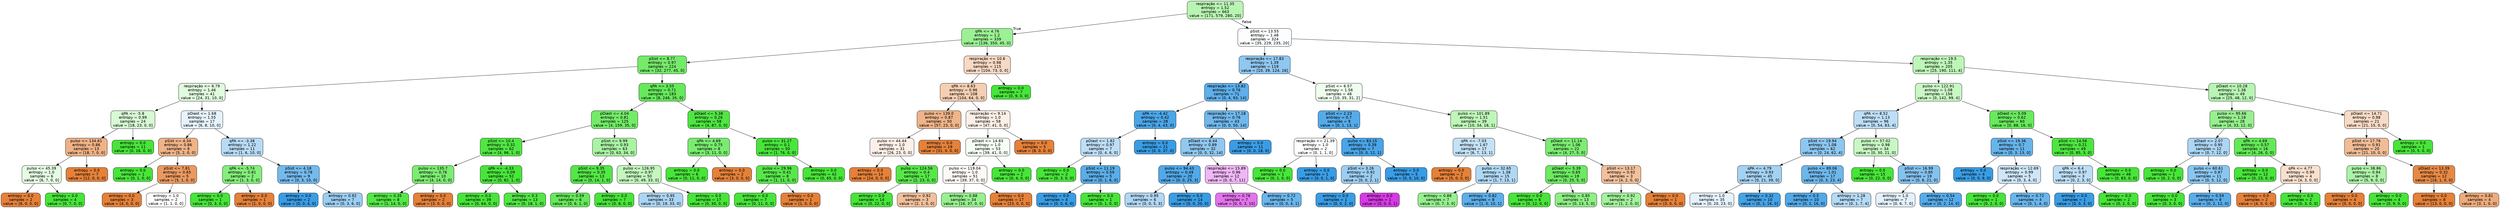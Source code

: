 digraph Tree {
node [shape=box, style="filled, rounded", color="black", fontname="helvetica"] ;
edge [fontname="helvetica"] ;
0 [label="respiração <= 11.35\nentropy = 1.52\nsamples = 663\nvalue = [171, 579, 280, 20]", fillcolor="#b8f5b2"] ;
1 [label="qPA <= 4.76\nentropy = 1.2\nsamples = 339\nvalue = [136, 350, 45, 0]", fillcolor="#9bf194"] ;
0 -> 1 [labeldistance=2.5, labelangle=45, headlabel="True"] ;
2 [label="pSist <= 8.77\nentropy = 0.97\nsamples = 224\nvalue = [32, 277, 45, 0]", fillcolor="#75eb6a"] ;
1 -> 2 ;
3 [label="respiração <= 6.79\nentropy = 1.46\nsamples = 41\nvalue = [24, 31, 10, 0]", fillcolor="#e0fbdd"] ;
2 -> 3 ;
4 [label="qPA <= -5.8\nentropy = 0.99\nsamples = 24\nvalue = [18, 23, 0, 0]", fillcolor="#d7f9d4"] ;
3 -> 4 ;
5 [label="pulso <= 134.61\nentropy = 0.86\nsamples = 13\nvalue = [18, 7, 0, 0]", fillcolor="#efb286"] ;
4 -> 5 ;
6 [label="pulso <= 45.39\nentropy = 1.0\nsamples = 6\nvalue = [6, 7, 0, 0]", fillcolor="#e5fbe3"] ;
5 -> 6 ;
7 [label="entropy = 0.0\nsamples = 2\nvalue = [6, 0, 0, 0]", fillcolor="#e58139"] ;
6 -> 7 ;
8 [label="entropy = 0.0\nsamples = 4\nvalue = [0, 7, 0, 0]", fillcolor="#47e539"] ;
6 -> 8 ;
9 [label="entropy = 0.0\nsamples = 7\nvalue = [12, 0, 0, 0]", fillcolor="#e58139"] ;
5 -> 9 ;
10 [label="entropy = 0.0\nsamples = 11\nvalue = [0, 16, 0, 0]", fillcolor="#47e539"] ;
4 -> 10 ;
11 [label="pDiast <= 1.68\nentropy = 1.55\nsamples = 17\nvalue = [6, 8, 10, 0]", fillcolor="#e6f3fc"] ;
3 -> 11 ;
12 [label="pSist <= 4.34\nentropy = 0.86\nsamples = 6\nvalue = [5, 2, 0, 0]", fillcolor="#efb388"] ;
11 -> 12 ;
13 [label="entropy = 0.0\nsamples = 1\nvalue = [0, 1, 0, 0]", fillcolor="#47e539"] ;
12 -> 13 ;
14 [label="pSist <= 7.81\nentropy = 0.65\nsamples = 5\nvalue = [5, 1, 0, 0]", fillcolor="#ea9a61"] ;
12 -> 14 ;
15 [label="entropy = 0.0\nsamples = 3\nvalue = [4, 0, 0, 0]", fillcolor="#e58139"] ;
14 -> 15 ;
16 [label="entropy = 1.0\nsamples = 2\nvalue = [1, 1, 0, 0]", fillcolor="#ffffff"] ;
14 -> 16 ;
17 [label="qPA <= -3.38\nentropy = 1.22\nsamples = 11\nvalue = [1, 6, 10, 0]", fillcolor="#b7dbf6"] ;
11 -> 17 ;
18 [label="qPA <= -5.74\nentropy = 0.81\nsamples = 2\nvalue = [1, 3, 0, 0]", fillcolor="#84ee7b"] ;
17 -> 18 ;
19 [label="entropy = 0.0\nsamples = 1\nvalue = [0, 3, 0, 0]", fillcolor="#47e539"] ;
18 -> 19 ;
20 [label="entropy = 0.0\nsamples = 1\nvalue = [1, 0, 0, 0]", fillcolor="#e58139"] ;
18 -> 20 ;
21 [label="pSist <= 4.18\nentropy = 0.78\nsamples = 9\nvalue = [0, 3, 10, 0]", fillcolor="#74baed"] ;
17 -> 21 ;
22 [label="entropy = 0.0\nsamples = 2\nvalue = [0, 0, 4, 0]", fillcolor="#399de5"] ;
21 -> 22 ;
23 [label="entropy = 0.92\nsamples = 7\nvalue = [0, 3, 6, 0]", fillcolor="#9ccef2"] ;
21 -> 23 ;
24 [label="qPA <= 3.55\nentropy = 0.71\nsamples = 183\nvalue = [8, 246, 35, 0]", fillcolor="#66e95b"] ;
2 -> 24 ;
25 [label="pDiast <= 4.04\nentropy = 0.81\nsamples = 125\nvalue = [4, 159, 35, 0]", fillcolor="#73eb68"] ;
24 -> 25 ;
26 [label="pSist <= 10.4\nentropy = 0.32\nsamples = 62\nvalue = [4, 96, 1, 0]", fillcolor="#50e643"] ;
25 -> 26 ;
27 [label="pulso <= 135.7\nentropy = 0.76\nsamples = 10\nvalue = [4, 14, 0, 0]", fillcolor="#7cec72"] ;
26 -> 27 ;
28 [label="entropy = 0.35\nsamples = 8\nvalue = [1, 14, 0, 0]", fillcolor="#54e747"] ;
27 -> 28 ;
29 [label="entropy = 0.0\nsamples = 2\nvalue = [3, 0, 0, 0]", fillcolor="#e58139"] ;
27 -> 29 ;
30 [label="qPA <= -4.33\nentropy = 0.09\nsamples = 52\nvalue = [0, 82, 1, 0]", fillcolor="#49e53b"] ;
26 -> 30 ;
31 [label="entropy = 0.0\nsamples = 39\nvalue = [0, 64, 0, 0]", fillcolor="#47e539"] ;
30 -> 31 ;
32 [label="entropy = 0.3\nsamples = 13\nvalue = [0, 18, 1, 0]", fillcolor="#51e644"] ;
30 -> 32 ;
33 [label="pSist <= 9.99\nentropy = 0.93\nsamples = 63\nvalue = [0, 63, 34, 0]", fillcolor="#aaf3a4"] ;
25 -> 33 ;
34 [label="pSist <= 9.35\nentropy = 0.35\nsamples = 13\nvalue = [0, 14, 1, 0]", fillcolor="#54e747"] ;
33 -> 34 ;
35 [label="entropy = 0.59\nsamples = 6\nvalue = [0, 6, 1, 0]", fillcolor="#66e95a"] ;
34 -> 35 ;
36 [label="entropy = 0.0\nsamples = 7\nvalue = [0, 8, 0, 0]", fillcolor="#47e539"] ;
34 -> 36 ;
37 [label="pulso <= 126.95\nentropy = 0.97\nsamples = 50\nvalue = [0, 49, 33, 0]", fillcolor="#c3f7be"] ;
33 -> 37 ;
38 [label="entropy = 0.95\nsamples = 33\nvalue = [0, 19, 33, 0]", fillcolor="#abd5f4"] ;
37 -> 38 ;
39 [label="entropy = 0.0\nsamples = 17\nvalue = [0, 30, 0, 0]", fillcolor="#47e539"] ;
37 -> 39 ;
40 [label="pDiast <= 5.38\nentropy = 0.26\nsamples = 58\nvalue = [4, 87, 0, 0]", fillcolor="#4fe642"] ;
24 -> 40 ;
41 [label="qPA <= 4.69\nentropy = 0.75\nsamples = 8\nvalue = [3, 11, 0, 0]", fillcolor="#79ec6f"] ;
40 -> 41 ;
42 [label="entropy = 0.0\nsamples = 6\nvalue = [0, 11, 0, 0]", fillcolor="#47e539"] ;
41 -> 42 ;
43 [label="entropy = 0.0\nsamples = 2\nvalue = [3, 0, 0, 0]", fillcolor="#e58139"] ;
41 -> 43 ;
44 [label="pulso <= 31.27\nentropy = 0.1\nsamples = 50\nvalue = [1, 76, 0, 0]", fillcolor="#49e53c"] ;
40 -> 44 ;
45 [label="pulso <= 29.96\nentropy = 0.41\nsamples = 8\nvalue = [1, 11, 0, 0]", fillcolor="#58e74b"] ;
44 -> 45 ;
46 [label="entropy = 0.0\nsamples = 7\nvalue = [0, 11, 0, 0]", fillcolor="#47e539"] ;
45 -> 46 ;
47 [label="entropy = 0.0\nsamples = 1\nvalue = [1, 0, 0, 0]", fillcolor="#e58139"] ;
45 -> 47 ;
48 [label="entropy = 0.0\nsamples = 42\nvalue = [0, 65, 0, 0]", fillcolor="#47e539"] ;
44 -> 48 ;
49 [label="respiração <= 10.6\nentropy = 0.98\nsamples = 115\nvalue = [104, 73, 0, 0]", fillcolor="#f7d9c4"] ;
1 -> 49 ;
50 [label="qPA <= 8.63\nentropy = 0.96\nsamples = 108\nvalue = [104, 64, 0, 0]", fillcolor="#f5cfb3"] ;
49 -> 50 ;
51 [label="pulso <= 139.0\nentropy = 0.87\nsamples = 50\nvalue = [57, 23, 0, 0]", fillcolor="#efb489"] ;
50 -> 51 ;
52 [label="pulso <= 44.44\nentropy = 1.0\nsamples = 31\nvalue = [26, 23, 0, 0]", fillcolor="#fcf0e8"] ;
51 -> 52 ;
53 [label="entropy = 0.0\nsamples = 14\nvalue = [24, 0, 0, 0]", fillcolor="#e58139"] ;
52 -> 53 ;
54 [label="pulso <= 124.56\nentropy = 0.4\nsamples = 17\nvalue = [2, 23, 0, 0]", fillcolor="#57e74a"] ;
52 -> 54 ;
55 [label="entropy = 0.0\nsamples = 14\nvalue = [0, 22, 0, 0]", fillcolor="#47e539"] ;
54 -> 55 ;
56 [label="entropy = 0.92\nsamples = 3\nvalue = [2, 1, 0, 0]", fillcolor="#f2c09c"] ;
54 -> 56 ;
57 [label="entropy = 0.0\nsamples = 19\nvalue = [31, 0, 0, 0]", fillcolor="#e58139"] ;
51 -> 57 ;
58 [label="respiração <= 9.14\nentropy = 1.0\nsamples = 58\nvalue = [47, 41, 0, 0]", fillcolor="#fcefe6"] ;
50 -> 58 ;
59 [label="pDiast <= 14.83\nentropy = 1.0\nsamples = 53\nvalue = [39, 41, 0, 0]", fillcolor="#f6fef5"] ;
58 -> 59 ;
60 [label="pulso <= 119.04\nentropy = 1.0\nsamples = 51\nvalue = [39, 37, 0, 0]", fillcolor="#fef9f5"] ;
59 -> 60 ;
61 [label="entropy = 0.88\nsamples = 34\nvalue = [16, 37, 0, 0]", fillcolor="#97f08f"] ;
60 -> 61 ;
62 [label="entropy = 0.0\nsamples = 17\nvalue = [23, 0, 0, 0]", fillcolor="#e58139"] ;
60 -> 62 ;
63 [label="entropy = 0.0\nsamples = 2\nvalue = [0, 4, 0, 0]", fillcolor="#47e539"] ;
59 -> 63 ;
64 [label="entropy = 0.0\nsamples = 5\nvalue = [8, 0, 0, 0]", fillcolor="#e58139"] ;
58 -> 64 ;
65 [label="entropy = 0.0\nsamples = 7\nvalue = [0, 9, 0, 0]", fillcolor="#47e539"] ;
49 -> 65 ;
66 [label="pSist <= 13.55\nentropy = 1.48\nsamples = 324\nvalue = [35, 229, 235, 20]", fillcolor="#fbfdfe"] ;
0 -> 66 [labeldistance=2.5, labelangle=-45, headlabel="False"] ;
67 [label="respiração <= 17.83\nentropy = 1.39\nsamples = 119\nvalue = [10, 39, 124, 16]", fillcolor="#8fc7f0"] ;
66 -> 67 ;
68 [label="respiração <= 13.82\nentropy = 0.76\nsamples = 71\nvalue = [0, 4, 93, 14]", fillcolor="#5eafea"] ;
67 -> 68 ;
69 [label="qPA <= -4.42\nentropy = 0.42\nsamples = 28\nvalue = [0, 4, 43, 0]", fillcolor="#4ba6e7"] ;
68 -> 69 ;
70 [label="pDiast <= 1.82\nentropy = 0.97\nsamples = 7\nvalue = [0, 4, 6, 0]", fillcolor="#bddef6"] ;
69 -> 70 ;
71 [label="entropy = 0.0\nsamples = 2\nvalue = [0, 3, 0, 0]", fillcolor="#47e539"] ;
70 -> 71 ;
72 [label="pSist <= 11.19\nentropy = 0.59\nsamples = 5\nvalue = [0, 1, 6, 0]", fillcolor="#5aade9"] ;
70 -> 72 ;
73 [label="entropy = 0.0\nsamples = 4\nvalue = [0, 0, 6, 0]", fillcolor="#399de5"] ;
72 -> 73 ;
74 [label="entropy = 0.0\nsamples = 1\nvalue = [0, 1, 0, 0]", fillcolor="#47e539"] ;
72 -> 74 ;
75 [label="entropy = 0.0\nsamples = 21\nvalue = [0, 0, 37, 0]", fillcolor="#399de5"] ;
69 -> 75 ;
76 [label="respiração <= 17.18\nentropy = 0.76\nsamples = 43\nvalue = [0, 0, 50, 14]", fillcolor="#70b8ec"] ;
68 -> 76 ;
77 [label="pDiast <= 6.44\nentropy = 0.89\nsamples = 32\nvalue = [0, 0, 32, 14]", fillcolor="#90c8f0"] ;
76 -> 77 ;
78 [label="pulso <= 94.43\nentropy = 0.49\nsamples = 20\nvalue = [0, 0, 25, 3]", fillcolor="#51a9e8"] ;
77 -> 78 ;
79 [label="entropy = 0.95\nsamples = 6\nvalue = [0, 0, 5, 3]", fillcolor="#b0d8f5"] ;
78 -> 79 ;
80 [label="entropy = 0.0\nsamples = 14\nvalue = [0, 0, 20, 0]", fillcolor="#399de5"] ;
78 -> 80 ;
81 [label="respiração <= 15.89\nentropy = 0.96\nsamples = 12\nvalue = [0, 0, 7, 11]", fillcolor="#f0b7f6"] ;
77 -> 81 ;
82 [label="entropy = 0.78\nsamples = 7\nvalue = [0, 0, 3, 10]", fillcolor="#e374ed"] ;
81 -> 82 ;
83 [label="entropy = 0.72\nsamples = 5\nvalue = [0, 0, 4, 1]", fillcolor="#6ab6ec"] ;
81 -> 83 ;
84 [label="entropy = 0.0\nsamples = 11\nvalue = [0, 0, 18, 0]", fillcolor="#399de5"] ;
76 -> 84 ;
85 [label="pSist <= 6.57\nentropy = 1.56\nsamples = 48\nvalue = [10, 35, 31, 2]", fillcolor="#effdee"] ;
67 -> 85 ;
86 [label="pSist <= 2.23\nentropy = 0.7\nsamples = 9\nvalue = [0, 1, 13, 1]", fillcolor="#55abe9"] ;
85 -> 86 ;
87 [label="respiração <= 21.39\nentropy = 1.0\nsamples = 2\nvalue = [0, 1, 1, 0]", fillcolor="#ffffff"] ;
86 -> 87 ;
88 [label="entropy = 0.0\nsamples = 1\nvalue = [0, 1, 0, 0]", fillcolor="#47e539"] ;
87 -> 88 ;
89 [label="entropy = 0.0\nsamples = 1\nvalue = [0, 0, 1, 0]", fillcolor="#399de5"] ;
87 -> 89 ;
90 [label="pulso <= 83.15\nentropy = 0.39\nsamples = 7\nvalue = [0, 0, 12, 1]", fillcolor="#49a5e7"] ;
86 -> 90 ;
91 [label="pSist <= 3.26\nentropy = 0.92\nsamples = 2\nvalue = [0, 0, 2, 1]", fillcolor="#9ccef2"] ;
90 -> 91 ;
92 [label="entropy = 0.0\nsamples = 1\nvalue = [0, 0, 2, 0]", fillcolor="#399de5"] ;
91 -> 92 ;
93 [label="entropy = 0.0\nsamples = 1\nvalue = [0, 0, 0, 1]", fillcolor="#d739e5"] ;
91 -> 93 ;
94 [label="entropy = 0.0\nsamples = 5\nvalue = [0, 0, 10, 0]", fillcolor="#399de5"] ;
90 -> 94 ;
95 [label="pulso <= 101.89\nentropy = 1.51\nsamples = 39\nvalue = [10, 34, 18, 1]", fillcolor="#bef6b9"] ;
85 -> 95 ;
96 [label="qPA <= -7.03\nentropy = 1.67\nsamples = 17\nvalue = [6, 7, 13, 1]", fillcolor="#c4e2f7"] ;
95 -> 96 ;
97 [label="entropy = 0.0\nsamples = 2\nvalue = [5, 0, 0, 0]", fillcolor="#e58139"] ;
96 -> 97 ;
98 [label="pulso <= 32.65\nentropy = 1.38\nsamples = 15\nvalue = [1, 7, 13, 1]", fillcolor="#b0d8f5"] ;
96 -> 98 ;
99 [label="entropy = 0.88\nsamples = 7\nvalue = [0, 7, 3, 0]", fillcolor="#96f08e"] ;
98 -> 99 ;
100 [label="entropy = 0.82\nsamples = 8\nvalue = [1, 0, 10, 1]", fillcolor="#5dafea"] ;
98 -> 100 ;
101 [label="pDiast <= 11.14\nentropy = 1.06\nsamples = 22\nvalue = [4, 27, 5, 0]", fillcolor="#7ced72"] ;
95 -> 101 ;
102 [label="pDiast <= 5.39\nentropy = 0.65\nsamples = 19\nvalue = [0, 25, 5, 0]", fillcolor="#6cea61"] ;
101 -> 102 ;
103 [label="entropy = 0.0\nsamples = 6\nvalue = [0, 12, 0, 0]", fillcolor="#47e539"] ;
102 -> 103 ;
104 [label="entropy = 0.85\nsamples = 13\nvalue = [0, 13, 5, 0]", fillcolor="#8eef85"] ;
102 -> 104 ;
105 [label="pSist <= 13.17\nentropy = 0.92\nsamples = 3\nvalue = [4, 2, 0, 0]", fillcolor="#f2c09c"] ;
101 -> 105 ;
106 [label="entropy = 0.92\nsamples = 2\nvalue = [1, 2, 0, 0]", fillcolor="#a3f29c"] ;
105 -> 106 ;
107 [label="entropy = 0.0\nsamples = 1\nvalue = [3, 0, 0, 0]", fillcolor="#e58139"] ;
105 -> 107 ;
108 [label="respiração <= 19.5\nentropy = 1.35\nsamples = 205\nvalue = [25, 190, 111, 4]", fillcolor="#bdf6b8"] ;
66 -> 108 ;
109 [label="pulso <= 122.91\nentropy = 1.08\nsamples = 156\nvalue = [0, 142, 99, 4]", fillcolor="#c9f7c5"] ;
108 -> 109 ;
110 [label="qPA <= 8.52\nentropy = 1.13\nsamples = 96\nvalue = [0, 54, 83, 4]", fillcolor="#bddef6"] ;
109 -> 110 ;
111 [label="pSist <= 19.94\nentropy = 1.08\nsamples = 62\nvalue = [0, 24, 62, 4]", fillcolor="#8dc7f0"] ;
110 -> 111 ;
112 [label="qPA <= 4.79\nentropy = 0.93\nsamples = 45\nvalue = [0, 21, 39, 0]", fillcolor="#a4d2f3"] ;
111 -> 112 ;
113 [label="entropy = 1.0\nsamples = 35\nvalue = [0, 20, 23, 0]", fillcolor="#e5f2fc"] ;
112 -> 113 ;
114 [label="entropy = 0.32\nsamples = 10\nvalue = [0, 1, 16, 0]", fillcolor="#45a3e7"] ;
112 -> 114 ;
115 [label="pulso <= 89.06\nentropy = 1.01\nsamples = 17\nvalue = [0, 3, 23, 4]", fillcolor="#6eb7ec"] ;
111 -> 115 ;
116 [label="entropy = 0.5\nsamples = 10\nvalue = [0, 2, 16, 0]", fillcolor="#52a9e8"] ;
115 -> 116 ;
117 [label="entropy = 1.28\nsamples = 7\nvalue = [0, 1, 7, 4]", fillcolor="#b5daf5"] ;
115 -> 117 ;
118 [label="pulso <= 57.02\nentropy = 0.98\nsamples = 34\nvalue = [0, 30, 21, 0]", fillcolor="#c8f7c4"] ;
110 -> 118 ;
119 [label="entropy = 0.0\nsamples = 15\nvalue = [0, 22, 0, 0]", fillcolor="#47e539"] ;
118 -> 119 ;
120 [label="pSist <= 16.99\nentropy = 0.85\nsamples = 19\nvalue = [0, 8, 21, 0]", fillcolor="#84c2ef"] ;
118 -> 120 ;
121 [label="entropy = 1.0\nsamples = 7\nvalue = [0, 6, 7, 0]", fillcolor="#e3f1fb"] ;
120 -> 121 ;
122 [label="entropy = 0.54\nsamples = 12\nvalue = [0, 2, 14, 0]", fillcolor="#55abe9"] ;
120 -> 122 ;
123 [label="pDiast <= 5.09\nentropy = 0.62\nsamples = 60\nvalue = [0, 88, 16, 0]", fillcolor="#68ea5d"] ;
109 -> 123 ;
124 [label="pSist <= 19.36\nentropy = 0.7\nsamples = 11\nvalue = [0, 3, 13, 0]", fillcolor="#67b4eb"] ;
123 -> 124 ;
125 [label="entropy = 0.0\nsamples = 6\nvalue = [0, 0, 9, 0]", fillcolor="#399de5"] ;
124 -> 125 ;
126 [label="respiração <= 12.69\nentropy = 0.99\nsamples = 5\nvalue = [0, 3, 4, 0]", fillcolor="#cee6f8"] ;
124 -> 126 ;
127 [label="entropy = 0.0\nsamples = 1\nvalue = [0, 2, 0, 0]", fillcolor="#47e539"] ;
126 -> 127 ;
128 [label="entropy = 0.72\nsamples = 4\nvalue = [0, 1, 4, 0]", fillcolor="#6ab6ec"] ;
126 -> 128 ;
129 [label="pSist <= 14.56\nentropy = 0.21\nsamples = 49\nvalue = [0, 85, 3, 0]", fillcolor="#4de640"] ;
123 -> 129 ;
130 [label="qPA <= 6.4\nentropy = 0.97\nsamples = 3\nvalue = [0, 2, 3, 0]", fillcolor="#bddef6"] ;
129 -> 130 ;
131 [label="entropy = 0.0\nsamples = 1\nvalue = [0, 0, 3, 0]", fillcolor="#399de5"] ;
130 -> 131 ;
132 [label="entropy = 0.0\nsamples = 2\nvalue = [0, 2, 0, 0]", fillcolor="#47e539"] ;
130 -> 132 ;
133 [label="entropy = 0.0\nsamples = 46\nvalue = [0, 83, 0, 0]", fillcolor="#47e539"] ;
129 -> 133 ;
134 [label="pDiast <= 10.28\nentropy = 1.38\nsamples = 49\nvalue = [25, 48, 12, 0]", fillcolor="#b8f5b3"] ;
108 -> 134 ;
135 [label="pulso <= 95.66\nentropy = 1.18\nsamples = 28\nvalue = [4, 33, 12, 0]", fillcolor="#97f08f"] ;
134 -> 135 ;
136 [label="pDiast <= 2.07\nentropy = 0.95\nsamples = 12\nvalue = [0, 7, 12, 0]", fillcolor="#acd6f4"] ;
135 -> 136 ;
137 [label="entropy = 0.0\nsamples = 1\nvalue = [0, 2, 0, 0]", fillcolor="#47e539"] ;
136 -> 137 ;
138 [label="pulso <= 60.61\nentropy = 0.87\nsamples = 11\nvalue = [0, 5, 12, 0]", fillcolor="#8bc6f0"] ;
136 -> 138 ;
139 [label="entropy = 0.0\nsamples = 3\nvalue = [0, 3, 0, 0]", fillcolor="#47e539"] ;
138 -> 139 ;
140 [label="entropy = 0.59\nsamples = 8\nvalue = [0, 2, 12, 0]", fillcolor="#5aade9"] ;
138 -> 140 ;
141 [label="qPA <= 4.69\nentropy = 0.57\nsamples = 16\nvalue = [4, 26, 0, 0]", fillcolor="#63e957"] ;
135 -> 141 ;
142 [label="entropy = 0.0\nsamples = 12\nvalue = [0, 23, 0, 0]", fillcolor="#47e539"] ;
141 -> 142 ;
143 [label="qPA <= 4.77\nentropy = 0.99\nsamples = 4\nvalue = [4, 3, 0, 0]", fillcolor="#f8e0ce"] ;
141 -> 143 ;
144 [label="entropy = 0.0\nsamples = 2\nvalue = [4, 0, 0, 0]", fillcolor="#e58139"] ;
143 -> 144 ;
145 [label="entropy = 0.0\nsamples = 2\nvalue = [0, 3, 0, 0]", fillcolor="#47e539"] ;
143 -> 145 ;
146 [label="pDiast <= 14.71\nentropy = 0.98\nsamples = 21\nvalue = [21, 15, 0, 0]", fillcolor="#f8dbc6"] ;
134 -> 146 ;
147 [label="pSist <= 17.76\nentropy = 0.91\nsamples = 20\nvalue = [21, 10, 0, 0]", fillcolor="#f1bd97"] ;
146 -> 147 ;
148 [label="pulso <= 38.86\nentropy = 0.94\nsamples = 8\nvalue = [5, 9, 0, 0]", fillcolor="#adf3a7"] ;
147 -> 148 ;
149 [label="entropy = 0.0\nsamples = 4\nvalue = [5, 0, 0, 0]", fillcolor="#e58139"] ;
148 -> 149 ;
150 [label="entropy = 0.0\nsamples = 4\nvalue = [0, 9, 0, 0]", fillcolor="#47e539"] ;
148 -> 150 ;
151 [label="pDiast <= 13.39\nentropy = 0.32\nsamples = 12\nvalue = [16, 1, 0, 0]", fillcolor="#e78945"] ;
147 -> 151 ;
152 [label="entropy = 0.0\nsamples = 8\nvalue = [13, 0, 0, 0]", fillcolor="#e58139"] ;
151 -> 152 ;
153 [label="entropy = 0.81\nsamples = 4\nvalue = [3, 1, 0, 0]", fillcolor="#eeab7b"] ;
151 -> 153 ;
154 [label="entropy = 0.0\nsamples = 1\nvalue = [0, 5, 0, 0]", fillcolor="#47e539"] ;
146 -> 154 ;
}